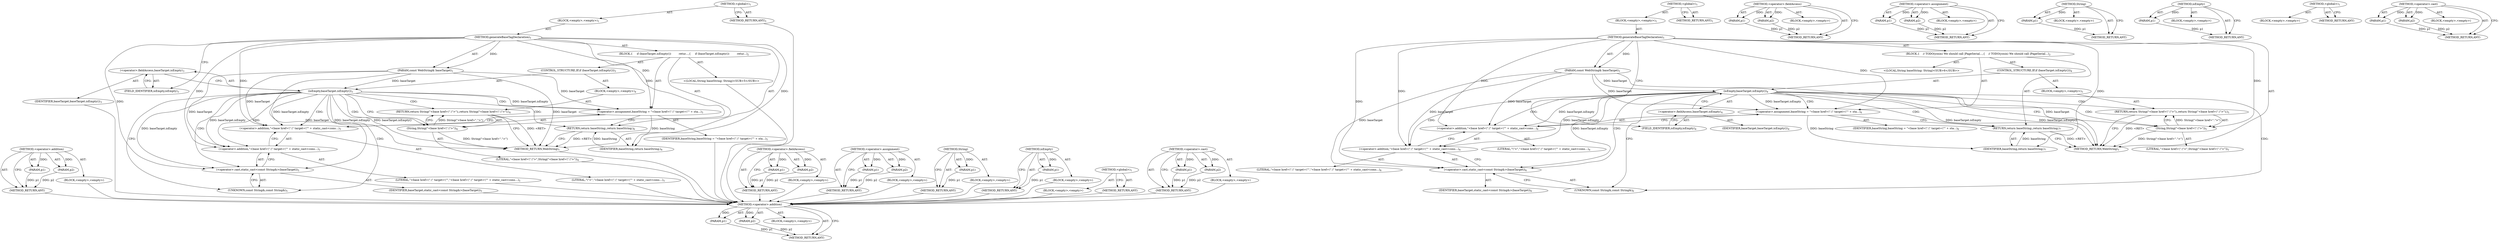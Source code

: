 digraph "&lt;operator&gt;.cast" {
vulnerable_75 [label=<(METHOD,&lt;operator&gt;.addition)>];
vulnerable_76 [label=<(PARAM,p1)>];
vulnerable_77 [label=<(PARAM,p2)>];
vulnerable_78 [label=<(BLOCK,&lt;empty&gt;,&lt;empty&gt;)>];
vulnerable_79 [label=<(METHOD_RETURN,ANY)>];
vulnerable_6 [label=<(METHOD,&lt;global&gt;)<SUB>1</SUB>>];
vulnerable_7 [label=<(BLOCK,&lt;empty&gt;,&lt;empty&gt;)<SUB>1</SUB>>];
vulnerable_8 [label=<(METHOD,generateBaseTagDeclaration)<SUB>1</SUB>>];
vulnerable_9 [label=<(PARAM,const WebString&amp; baseTarget)<SUB>1</SUB>>];
vulnerable_10 [label=<(BLOCK,{
     if (baseTarget.isEmpty())
         retur...,{
     if (baseTarget.isEmpty())
         retur...)<SUB>2</SUB>>];
vulnerable_11 [label=<(CONTROL_STRUCTURE,IF,if (baseTarget.isEmpty()))<SUB>3</SUB>>];
vulnerable_12 [label=<(isEmpty,baseTarget.isEmpty())<SUB>3</SUB>>];
vulnerable_13 [label=<(&lt;operator&gt;.fieldAccess,baseTarget.isEmpty)<SUB>3</SUB>>];
vulnerable_14 [label=<(IDENTIFIER,baseTarget,baseTarget.isEmpty())<SUB>3</SUB>>];
vulnerable_15 [label=<(FIELD_IDENTIFIER,isEmpty,isEmpty)<SUB>3</SUB>>];
vulnerable_16 [label=<(BLOCK,&lt;empty&gt;,&lt;empty&gt;)<SUB>4</SUB>>];
vulnerable_17 [label=<(RETURN,return String(&quot;&lt;base href=\&quot;.\&quot;&gt;&quot;);,return String(&quot;&lt;base href=\&quot;.\&quot;&gt;&quot;);)<SUB>4</SUB>>];
vulnerable_18 [label=<(String,String(&quot;&lt;base href=\&quot;.\&quot;&gt;&quot;))<SUB>4</SUB>>];
vulnerable_19 [label=<(LITERAL,&quot;&lt;base href=\&quot;.\&quot;&gt;&quot;,String(&quot;&lt;base href=\&quot;.\&quot;&gt;&quot;))<SUB>4</SUB>>];
vulnerable_20 [label="<(LOCAL,String baseString: String)<SUB>5</SUB>>"];
vulnerable_21 [label=<(&lt;operator&gt;.assignment,baseString = &quot;&lt;base href=\&quot;.\&quot; target=\&quot;&quot; + sta...)<SUB>5</SUB>>];
vulnerable_22 [label=<(IDENTIFIER,baseString,baseString = &quot;&lt;base href=\&quot;.\&quot; target=\&quot;&quot; + sta...)<SUB>5</SUB>>];
vulnerable_23 [label=<(&lt;operator&gt;.addition,&quot;&lt;base href=\&quot;.\&quot; target=\&quot;&quot; + static_cast&lt;cons...)<SUB>5</SUB>>];
vulnerable_24 [label=<(&lt;operator&gt;.addition,&quot;&lt;base href=\&quot;.\&quot; target=\&quot;&quot; + static_cast&lt;cons...)<SUB>5</SUB>>];
vulnerable_25 [label=<(LITERAL,&quot;&lt;base href=\&quot;.\&quot; target=\&quot;&quot;,&quot;&lt;base href=\&quot;.\&quot; target=\&quot;&quot; + static_cast&lt;cons...)<SUB>5</SUB>>];
vulnerable_26 [label=<(&lt;operator&gt;.cast,static_cast&lt;const String&amp;&gt;(baseTarget))<SUB>5</SUB>>];
vulnerable_27 [label=<(UNKNOWN,const String&amp;,const String&amp;)<SUB>5</SUB>>];
vulnerable_28 [label=<(IDENTIFIER,baseTarget,static_cast&lt;const String&amp;&gt;(baseTarget))<SUB>5</SUB>>];
vulnerable_29 [label=<(LITERAL,&quot;\&quot;&gt;&quot;,&quot;&lt;base href=\&quot;.\&quot; target=\&quot;&quot; + static_cast&lt;cons...)<SUB>5</SUB>>];
vulnerable_30 [label=<(RETURN,return baseString;,return baseString;)<SUB>6</SUB>>];
vulnerable_31 [label=<(IDENTIFIER,baseString,return baseString;)<SUB>6</SUB>>];
vulnerable_32 [label=<(METHOD_RETURN,WebString)<SUB>1</SUB>>];
vulnerable_34 [label=<(METHOD_RETURN,ANY)<SUB>1</SUB>>];
vulnerable_61 [label=<(METHOD,&lt;operator&gt;.fieldAccess)>];
vulnerable_62 [label=<(PARAM,p1)>];
vulnerable_63 [label=<(PARAM,p2)>];
vulnerable_64 [label=<(BLOCK,&lt;empty&gt;,&lt;empty&gt;)>];
vulnerable_65 [label=<(METHOD_RETURN,ANY)>];
vulnerable_70 [label=<(METHOD,&lt;operator&gt;.assignment)>];
vulnerable_71 [label=<(PARAM,p1)>];
vulnerable_72 [label=<(PARAM,p2)>];
vulnerable_73 [label=<(BLOCK,&lt;empty&gt;,&lt;empty&gt;)>];
vulnerable_74 [label=<(METHOD_RETURN,ANY)>];
vulnerable_66 [label=<(METHOD,String)>];
vulnerable_67 [label=<(PARAM,p1)>];
vulnerable_68 [label=<(BLOCK,&lt;empty&gt;,&lt;empty&gt;)>];
vulnerable_69 [label=<(METHOD_RETURN,ANY)>];
vulnerable_57 [label=<(METHOD,isEmpty)>];
vulnerable_58 [label=<(PARAM,p1)>];
vulnerable_59 [label=<(BLOCK,&lt;empty&gt;,&lt;empty&gt;)>];
vulnerable_60 [label=<(METHOD_RETURN,ANY)>];
vulnerable_51 [label=<(METHOD,&lt;global&gt;)<SUB>1</SUB>>];
vulnerable_52 [label=<(BLOCK,&lt;empty&gt;,&lt;empty&gt;)>];
vulnerable_53 [label=<(METHOD_RETURN,ANY)>];
vulnerable_80 [label=<(METHOD,&lt;operator&gt;.cast)>];
vulnerable_81 [label=<(PARAM,p1)>];
vulnerable_82 [label=<(PARAM,p2)>];
vulnerable_83 [label=<(BLOCK,&lt;empty&gt;,&lt;empty&gt;)>];
vulnerable_84 [label=<(METHOD_RETURN,ANY)>];
fixed_75 [label=<(METHOD,&lt;operator&gt;.addition)>];
fixed_76 [label=<(PARAM,p1)>];
fixed_77 [label=<(PARAM,p2)>];
fixed_78 [label=<(BLOCK,&lt;empty&gt;,&lt;empty&gt;)>];
fixed_79 [label=<(METHOD_RETURN,ANY)>];
fixed_6 [label=<(METHOD,&lt;global&gt;)<SUB>1</SUB>>];
fixed_7 [label=<(BLOCK,&lt;empty&gt;,&lt;empty&gt;)<SUB>1</SUB>>];
fixed_8 [label=<(METHOD,generateBaseTagDeclaration)<SUB>1</SUB>>];
fixed_9 [label=<(PARAM,const WebString&amp; baseTarget)<SUB>1</SUB>>];
fixed_10 [label=<(BLOCK,{
    // TODO(yosin) We should call |PageSerial...,{
    // TODO(yosin) We should call |PageSerial...)<SUB>2</SUB>>];
fixed_11 [label=<(CONTROL_STRUCTURE,IF,if (baseTarget.isEmpty()))<SUB>4</SUB>>];
fixed_12 [label=<(isEmpty,baseTarget.isEmpty())<SUB>4</SUB>>];
fixed_13 [label=<(&lt;operator&gt;.fieldAccess,baseTarget.isEmpty)<SUB>4</SUB>>];
fixed_14 [label=<(IDENTIFIER,baseTarget,baseTarget.isEmpty())<SUB>4</SUB>>];
fixed_15 [label=<(FIELD_IDENTIFIER,isEmpty,isEmpty)<SUB>4</SUB>>];
fixed_16 [label=<(BLOCK,&lt;empty&gt;,&lt;empty&gt;)<SUB>5</SUB>>];
fixed_17 [label=<(RETURN,return String(&quot;&lt;base href=\&quot;.\&quot;&gt;&quot;);,return String(&quot;&lt;base href=\&quot;.\&quot;&gt;&quot;);)<SUB>5</SUB>>];
fixed_18 [label=<(String,String(&quot;&lt;base href=\&quot;.\&quot;&gt;&quot;))<SUB>5</SUB>>];
fixed_19 [label=<(LITERAL,&quot;&lt;base href=\&quot;.\&quot;&gt;&quot;,String(&quot;&lt;base href=\&quot;.\&quot;&gt;&quot;))<SUB>5</SUB>>];
fixed_20 [label="<(LOCAL,String baseString: String)<SUB>6</SUB>>"];
fixed_21 [label=<(&lt;operator&gt;.assignment,baseString = &quot;&lt;base href=\&quot;.\&quot; target=\&quot;&quot; + sta...)<SUB>6</SUB>>];
fixed_22 [label=<(IDENTIFIER,baseString,baseString = &quot;&lt;base href=\&quot;.\&quot; target=\&quot;&quot; + sta...)<SUB>6</SUB>>];
fixed_23 [label=<(&lt;operator&gt;.addition,&quot;&lt;base href=\&quot;.\&quot; target=\&quot;&quot; + static_cast&lt;cons...)<SUB>6</SUB>>];
fixed_24 [label=<(&lt;operator&gt;.addition,&quot;&lt;base href=\&quot;.\&quot; target=\&quot;&quot; + static_cast&lt;cons...)<SUB>6</SUB>>];
fixed_25 [label=<(LITERAL,&quot;&lt;base href=\&quot;.\&quot; target=\&quot;&quot;,&quot;&lt;base href=\&quot;.\&quot; target=\&quot;&quot; + static_cast&lt;cons...)<SUB>6</SUB>>];
fixed_26 [label=<(&lt;operator&gt;.cast,static_cast&lt;const String&amp;&gt;(baseTarget))<SUB>6</SUB>>];
fixed_27 [label=<(UNKNOWN,const String&amp;,const String&amp;)<SUB>6</SUB>>];
fixed_28 [label=<(IDENTIFIER,baseTarget,static_cast&lt;const String&amp;&gt;(baseTarget))<SUB>6</SUB>>];
fixed_29 [label=<(LITERAL,&quot;\&quot;&gt;&quot;,&quot;&lt;base href=\&quot;.\&quot; target=\&quot;&quot; + static_cast&lt;cons...)<SUB>6</SUB>>];
fixed_30 [label=<(RETURN,return baseString;,return baseString;)<SUB>7</SUB>>];
fixed_31 [label=<(IDENTIFIER,baseString,return baseString;)<SUB>7</SUB>>];
fixed_32 [label=<(METHOD_RETURN,WebString)<SUB>1</SUB>>];
fixed_34 [label=<(METHOD_RETURN,ANY)<SUB>1</SUB>>];
fixed_61 [label=<(METHOD,&lt;operator&gt;.fieldAccess)>];
fixed_62 [label=<(PARAM,p1)>];
fixed_63 [label=<(PARAM,p2)>];
fixed_64 [label=<(BLOCK,&lt;empty&gt;,&lt;empty&gt;)>];
fixed_65 [label=<(METHOD_RETURN,ANY)>];
fixed_70 [label=<(METHOD,&lt;operator&gt;.assignment)>];
fixed_71 [label=<(PARAM,p1)>];
fixed_72 [label=<(PARAM,p2)>];
fixed_73 [label=<(BLOCK,&lt;empty&gt;,&lt;empty&gt;)>];
fixed_74 [label=<(METHOD_RETURN,ANY)>];
fixed_66 [label=<(METHOD,String)>];
fixed_67 [label=<(PARAM,p1)>];
fixed_68 [label=<(BLOCK,&lt;empty&gt;,&lt;empty&gt;)>];
fixed_69 [label=<(METHOD_RETURN,ANY)>];
fixed_57 [label=<(METHOD,isEmpty)>];
fixed_58 [label=<(PARAM,p1)>];
fixed_59 [label=<(BLOCK,&lt;empty&gt;,&lt;empty&gt;)>];
fixed_60 [label=<(METHOD_RETURN,ANY)>];
fixed_51 [label=<(METHOD,&lt;global&gt;)<SUB>1</SUB>>];
fixed_52 [label=<(BLOCK,&lt;empty&gt;,&lt;empty&gt;)>];
fixed_53 [label=<(METHOD_RETURN,ANY)>];
fixed_80 [label=<(METHOD,&lt;operator&gt;.cast)>];
fixed_81 [label=<(PARAM,p1)>];
fixed_82 [label=<(PARAM,p2)>];
fixed_83 [label=<(BLOCK,&lt;empty&gt;,&lt;empty&gt;)>];
fixed_84 [label=<(METHOD_RETURN,ANY)>];
vulnerable_75 -> vulnerable_76  [key=0, label="AST: "];
vulnerable_75 -> vulnerable_76  [key=1, label="DDG: "];
vulnerable_75 -> vulnerable_78  [key=0, label="AST: "];
vulnerable_75 -> vulnerable_77  [key=0, label="AST: "];
vulnerable_75 -> vulnerable_77  [key=1, label="DDG: "];
vulnerable_75 -> vulnerable_79  [key=0, label="AST: "];
vulnerable_75 -> vulnerable_79  [key=1, label="CFG: "];
vulnerable_76 -> vulnerable_79  [key=0, label="DDG: p1"];
vulnerable_77 -> vulnerable_79  [key=0, label="DDG: p2"];
vulnerable_78 -> fixed_75  [key=0];
vulnerable_79 -> fixed_75  [key=0];
vulnerable_6 -> vulnerable_7  [key=0, label="AST: "];
vulnerable_6 -> vulnerable_34  [key=0, label="AST: "];
vulnerable_6 -> vulnerable_34  [key=1, label="CFG: "];
vulnerable_7 -> vulnerable_8  [key=0, label="AST: "];
vulnerable_8 -> vulnerable_9  [key=0, label="AST: "];
vulnerable_8 -> vulnerable_9  [key=1, label="DDG: "];
vulnerable_8 -> vulnerable_10  [key=0, label="AST: "];
vulnerable_8 -> vulnerable_32  [key=0, label="AST: "];
vulnerable_8 -> vulnerable_15  [key=0, label="CFG: "];
vulnerable_8 -> vulnerable_21  [key=0, label="DDG: "];
vulnerable_8 -> vulnerable_31  [key=0, label="DDG: "];
vulnerable_8 -> vulnerable_23  [key=0, label="DDG: "];
vulnerable_8 -> vulnerable_24  [key=0, label="DDG: "];
vulnerable_8 -> vulnerable_18  [key=0, label="DDG: "];
vulnerable_8 -> vulnerable_26  [key=0, label="DDG: "];
vulnerable_9 -> vulnerable_32  [key=0, label="DDG: baseTarget"];
vulnerable_9 -> vulnerable_21  [key=0, label="DDG: baseTarget"];
vulnerable_9 -> vulnerable_12  [key=0, label="DDG: baseTarget"];
vulnerable_9 -> vulnerable_23  [key=0, label="DDG: baseTarget"];
vulnerable_9 -> vulnerable_24  [key=0, label="DDG: baseTarget"];
vulnerable_9 -> vulnerable_26  [key=0, label="DDG: baseTarget"];
vulnerable_10 -> vulnerable_11  [key=0, label="AST: "];
vulnerable_10 -> vulnerable_20  [key=0, label="AST: "];
vulnerable_10 -> vulnerable_21  [key=0, label="AST: "];
vulnerable_10 -> vulnerable_30  [key=0, label="AST: "];
vulnerable_11 -> vulnerable_12  [key=0, label="AST: "];
vulnerable_11 -> vulnerable_16  [key=0, label="AST: "];
vulnerable_12 -> vulnerable_13  [key=0, label="AST: "];
vulnerable_12 -> vulnerable_18  [key=0, label="CFG: "];
vulnerable_12 -> vulnerable_18  [key=1, label="CDG: "];
vulnerable_12 -> vulnerable_27  [key=0, label="CFG: "];
vulnerable_12 -> vulnerable_27  [key=1, label="CDG: "];
vulnerable_12 -> vulnerable_32  [key=0, label="DDG: baseTarget.isEmpty"];
vulnerable_12 -> vulnerable_32  [key=1, label="DDG: baseTarget.isEmpty()"];
vulnerable_12 -> vulnerable_21  [key=0, label="DDG: baseTarget.isEmpty"];
vulnerable_12 -> vulnerable_21  [key=1, label="CDG: "];
vulnerable_12 -> vulnerable_23  [key=0, label="DDG: baseTarget.isEmpty"];
vulnerable_12 -> vulnerable_23  [key=1, label="CDG: "];
vulnerable_12 -> vulnerable_24  [key=0, label="DDG: baseTarget.isEmpty"];
vulnerable_12 -> vulnerable_24  [key=1, label="CDG: "];
vulnerable_12 -> vulnerable_26  [key=0, label="DDG: baseTarget.isEmpty"];
vulnerable_12 -> vulnerable_26  [key=1, label="CDG: "];
vulnerable_12 -> vulnerable_17  [key=0, label="CDG: "];
vulnerable_12 -> vulnerable_30  [key=0, label="CDG: "];
vulnerable_13 -> vulnerable_14  [key=0, label="AST: "];
vulnerable_13 -> vulnerable_15  [key=0, label="AST: "];
vulnerable_13 -> vulnerable_12  [key=0, label="CFG: "];
vulnerable_14 -> fixed_75  [key=0];
vulnerable_15 -> vulnerable_13  [key=0, label="CFG: "];
vulnerable_16 -> vulnerable_17  [key=0, label="AST: "];
vulnerable_17 -> vulnerable_18  [key=0, label="AST: "];
vulnerable_17 -> vulnerable_32  [key=0, label="CFG: "];
vulnerable_17 -> vulnerable_32  [key=1, label="DDG: &lt;RET&gt;"];
vulnerable_18 -> vulnerable_19  [key=0, label="AST: "];
vulnerable_18 -> vulnerable_17  [key=0, label="CFG: "];
vulnerable_18 -> vulnerable_17  [key=1, label="DDG: String(&quot;&lt;base href=\&quot;.\&quot;&gt;&quot;)"];
vulnerable_18 -> vulnerable_32  [key=0, label="DDG: String(&quot;&lt;base href=\&quot;.\&quot;&gt;&quot;)"];
vulnerable_19 -> fixed_75  [key=0];
vulnerable_20 -> fixed_75  [key=0];
vulnerable_21 -> vulnerable_22  [key=0, label="AST: "];
vulnerable_21 -> vulnerable_23  [key=0, label="AST: "];
vulnerable_21 -> vulnerable_30  [key=0, label="CFG: "];
vulnerable_21 -> vulnerable_31  [key=0, label="DDG: baseString"];
vulnerable_22 -> fixed_75  [key=0];
vulnerable_23 -> vulnerable_24  [key=0, label="AST: "];
vulnerable_23 -> vulnerable_29  [key=0, label="AST: "];
vulnerable_23 -> vulnerable_21  [key=0, label="CFG: "];
vulnerable_24 -> vulnerable_25  [key=0, label="AST: "];
vulnerable_24 -> vulnerable_26  [key=0, label="AST: "];
vulnerable_24 -> vulnerable_23  [key=0, label="CFG: "];
vulnerable_25 -> fixed_75  [key=0];
vulnerable_26 -> vulnerable_27  [key=0, label="AST: "];
vulnerable_26 -> vulnerable_28  [key=0, label="AST: "];
vulnerable_26 -> vulnerable_24  [key=0, label="CFG: "];
vulnerable_27 -> vulnerable_26  [key=0, label="CFG: "];
vulnerable_28 -> fixed_75  [key=0];
vulnerable_29 -> fixed_75  [key=0];
vulnerable_30 -> vulnerable_31  [key=0, label="AST: "];
vulnerable_30 -> vulnerable_32  [key=0, label="CFG: "];
vulnerable_30 -> vulnerable_32  [key=1, label="DDG: &lt;RET&gt;"];
vulnerable_31 -> vulnerable_30  [key=0, label="DDG: baseString"];
vulnerable_32 -> fixed_75  [key=0];
vulnerable_34 -> fixed_75  [key=0];
vulnerable_61 -> vulnerable_62  [key=0, label="AST: "];
vulnerable_61 -> vulnerable_62  [key=1, label="DDG: "];
vulnerable_61 -> vulnerable_64  [key=0, label="AST: "];
vulnerable_61 -> vulnerable_63  [key=0, label="AST: "];
vulnerable_61 -> vulnerable_63  [key=1, label="DDG: "];
vulnerable_61 -> vulnerable_65  [key=0, label="AST: "];
vulnerable_61 -> vulnerable_65  [key=1, label="CFG: "];
vulnerable_62 -> vulnerable_65  [key=0, label="DDG: p1"];
vulnerable_63 -> vulnerable_65  [key=0, label="DDG: p2"];
vulnerable_64 -> fixed_75  [key=0];
vulnerable_65 -> fixed_75  [key=0];
vulnerable_70 -> vulnerable_71  [key=0, label="AST: "];
vulnerable_70 -> vulnerable_71  [key=1, label="DDG: "];
vulnerable_70 -> vulnerable_73  [key=0, label="AST: "];
vulnerable_70 -> vulnerable_72  [key=0, label="AST: "];
vulnerable_70 -> vulnerable_72  [key=1, label="DDG: "];
vulnerable_70 -> vulnerable_74  [key=0, label="AST: "];
vulnerable_70 -> vulnerable_74  [key=1, label="CFG: "];
vulnerable_71 -> vulnerable_74  [key=0, label="DDG: p1"];
vulnerable_72 -> vulnerable_74  [key=0, label="DDG: p2"];
vulnerable_73 -> fixed_75  [key=0];
vulnerable_74 -> fixed_75  [key=0];
vulnerable_66 -> vulnerable_67  [key=0, label="AST: "];
vulnerable_66 -> vulnerable_67  [key=1, label="DDG: "];
vulnerable_66 -> vulnerable_68  [key=0, label="AST: "];
vulnerable_66 -> vulnerable_69  [key=0, label="AST: "];
vulnerable_66 -> vulnerable_69  [key=1, label="CFG: "];
vulnerable_67 -> vulnerable_69  [key=0, label="DDG: p1"];
vulnerable_68 -> fixed_75  [key=0];
vulnerable_69 -> fixed_75  [key=0];
vulnerable_57 -> vulnerable_58  [key=0, label="AST: "];
vulnerable_57 -> vulnerable_58  [key=1, label="DDG: "];
vulnerable_57 -> vulnerable_59  [key=0, label="AST: "];
vulnerable_57 -> vulnerable_60  [key=0, label="AST: "];
vulnerable_57 -> vulnerable_60  [key=1, label="CFG: "];
vulnerable_58 -> vulnerable_60  [key=0, label="DDG: p1"];
vulnerable_59 -> fixed_75  [key=0];
vulnerable_60 -> fixed_75  [key=0];
vulnerable_51 -> vulnerable_52  [key=0, label="AST: "];
vulnerable_51 -> vulnerable_53  [key=0, label="AST: "];
vulnerable_51 -> vulnerable_53  [key=1, label="CFG: "];
vulnerable_52 -> fixed_75  [key=0];
vulnerable_53 -> fixed_75  [key=0];
vulnerable_80 -> vulnerable_81  [key=0, label="AST: "];
vulnerable_80 -> vulnerable_81  [key=1, label="DDG: "];
vulnerable_80 -> vulnerable_83  [key=0, label="AST: "];
vulnerable_80 -> vulnerable_82  [key=0, label="AST: "];
vulnerable_80 -> vulnerable_82  [key=1, label="DDG: "];
vulnerable_80 -> vulnerable_84  [key=0, label="AST: "];
vulnerable_80 -> vulnerable_84  [key=1, label="CFG: "];
vulnerable_81 -> vulnerable_84  [key=0, label="DDG: p1"];
vulnerable_82 -> vulnerable_84  [key=0, label="DDG: p2"];
vulnerable_83 -> fixed_75  [key=0];
vulnerable_84 -> fixed_75  [key=0];
fixed_75 -> fixed_76  [key=0, label="AST: "];
fixed_75 -> fixed_76  [key=1, label="DDG: "];
fixed_75 -> fixed_78  [key=0, label="AST: "];
fixed_75 -> fixed_77  [key=0, label="AST: "];
fixed_75 -> fixed_77  [key=1, label="DDG: "];
fixed_75 -> fixed_79  [key=0, label="AST: "];
fixed_75 -> fixed_79  [key=1, label="CFG: "];
fixed_76 -> fixed_79  [key=0, label="DDG: p1"];
fixed_77 -> fixed_79  [key=0, label="DDG: p2"];
fixed_6 -> fixed_7  [key=0, label="AST: "];
fixed_6 -> fixed_34  [key=0, label="AST: "];
fixed_6 -> fixed_34  [key=1, label="CFG: "];
fixed_7 -> fixed_8  [key=0, label="AST: "];
fixed_8 -> fixed_9  [key=0, label="AST: "];
fixed_8 -> fixed_9  [key=1, label="DDG: "];
fixed_8 -> fixed_10  [key=0, label="AST: "];
fixed_8 -> fixed_32  [key=0, label="AST: "];
fixed_8 -> fixed_15  [key=0, label="CFG: "];
fixed_8 -> fixed_21  [key=0, label="DDG: "];
fixed_8 -> fixed_31  [key=0, label="DDG: "];
fixed_8 -> fixed_23  [key=0, label="DDG: "];
fixed_8 -> fixed_24  [key=0, label="DDG: "];
fixed_8 -> fixed_18  [key=0, label="DDG: "];
fixed_8 -> fixed_26  [key=0, label="DDG: "];
fixed_9 -> fixed_32  [key=0, label="DDG: baseTarget"];
fixed_9 -> fixed_21  [key=0, label="DDG: baseTarget"];
fixed_9 -> fixed_12  [key=0, label="DDG: baseTarget"];
fixed_9 -> fixed_23  [key=0, label="DDG: baseTarget"];
fixed_9 -> fixed_24  [key=0, label="DDG: baseTarget"];
fixed_9 -> fixed_26  [key=0, label="DDG: baseTarget"];
fixed_10 -> fixed_11  [key=0, label="AST: "];
fixed_10 -> fixed_20  [key=0, label="AST: "];
fixed_10 -> fixed_21  [key=0, label="AST: "];
fixed_10 -> fixed_30  [key=0, label="AST: "];
fixed_11 -> fixed_12  [key=0, label="AST: "];
fixed_11 -> fixed_16  [key=0, label="AST: "];
fixed_12 -> fixed_13  [key=0, label="AST: "];
fixed_12 -> fixed_18  [key=0, label="CFG: "];
fixed_12 -> fixed_18  [key=1, label="CDG: "];
fixed_12 -> fixed_27  [key=0, label="CFG: "];
fixed_12 -> fixed_27  [key=1, label="CDG: "];
fixed_12 -> fixed_32  [key=0, label="DDG: baseTarget.isEmpty"];
fixed_12 -> fixed_32  [key=1, label="DDG: baseTarget.isEmpty()"];
fixed_12 -> fixed_21  [key=0, label="DDG: baseTarget.isEmpty"];
fixed_12 -> fixed_21  [key=1, label="CDG: "];
fixed_12 -> fixed_23  [key=0, label="DDG: baseTarget.isEmpty"];
fixed_12 -> fixed_23  [key=1, label="CDG: "];
fixed_12 -> fixed_24  [key=0, label="DDG: baseTarget.isEmpty"];
fixed_12 -> fixed_24  [key=1, label="CDG: "];
fixed_12 -> fixed_26  [key=0, label="DDG: baseTarget.isEmpty"];
fixed_12 -> fixed_26  [key=1, label="CDG: "];
fixed_12 -> fixed_17  [key=0, label="CDG: "];
fixed_12 -> fixed_30  [key=0, label="CDG: "];
fixed_13 -> fixed_14  [key=0, label="AST: "];
fixed_13 -> fixed_15  [key=0, label="AST: "];
fixed_13 -> fixed_12  [key=0, label="CFG: "];
fixed_15 -> fixed_13  [key=0, label="CFG: "];
fixed_16 -> fixed_17  [key=0, label="AST: "];
fixed_17 -> fixed_18  [key=0, label="AST: "];
fixed_17 -> fixed_32  [key=0, label="CFG: "];
fixed_17 -> fixed_32  [key=1, label="DDG: &lt;RET&gt;"];
fixed_18 -> fixed_19  [key=0, label="AST: "];
fixed_18 -> fixed_17  [key=0, label="CFG: "];
fixed_18 -> fixed_17  [key=1, label="DDG: String(&quot;&lt;base href=\&quot;.\&quot;&gt;&quot;)"];
fixed_18 -> fixed_32  [key=0, label="DDG: String(&quot;&lt;base href=\&quot;.\&quot;&gt;&quot;)"];
fixed_21 -> fixed_22  [key=0, label="AST: "];
fixed_21 -> fixed_23  [key=0, label="AST: "];
fixed_21 -> fixed_30  [key=0, label="CFG: "];
fixed_21 -> fixed_31  [key=0, label="DDG: baseString"];
fixed_23 -> fixed_24  [key=0, label="AST: "];
fixed_23 -> fixed_29  [key=0, label="AST: "];
fixed_23 -> fixed_21  [key=0, label="CFG: "];
fixed_24 -> fixed_25  [key=0, label="AST: "];
fixed_24 -> fixed_26  [key=0, label="AST: "];
fixed_24 -> fixed_23  [key=0, label="CFG: "];
fixed_26 -> fixed_27  [key=0, label="AST: "];
fixed_26 -> fixed_28  [key=0, label="AST: "];
fixed_26 -> fixed_24  [key=0, label="CFG: "];
fixed_27 -> fixed_26  [key=0, label="CFG: "];
fixed_30 -> fixed_31  [key=0, label="AST: "];
fixed_30 -> fixed_32  [key=0, label="CFG: "];
fixed_30 -> fixed_32  [key=1, label="DDG: &lt;RET&gt;"];
fixed_31 -> fixed_30  [key=0, label="DDG: baseString"];
fixed_61 -> fixed_62  [key=0, label="AST: "];
fixed_61 -> fixed_62  [key=1, label="DDG: "];
fixed_61 -> fixed_64  [key=0, label="AST: "];
fixed_61 -> fixed_63  [key=0, label="AST: "];
fixed_61 -> fixed_63  [key=1, label="DDG: "];
fixed_61 -> fixed_65  [key=0, label="AST: "];
fixed_61 -> fixed_65  [key=1, label="CFG: "];
fixed_62 -> fixed_65  [key=0, label="DDG: p1"];
fixed_63 -> fixed_65  [key=0, label="DDG: p2"];
fixed_70 -> fixed_71  [key=0, label="AST: "];
fixed_70 -> fixed_71  [key=1, label="DDG: "];
fixed_70 -> fixed_73  [key=0, label="AST: "];
fixed_70 -> fixed_72  [key=0, label="AST: "];
fixed_70 -> fixed_72  [key=1, label="DDG: "];
fixed_70 -> fixed_74  [key=0, label="AST: "];
fixed_70 -> fixed_74  [key=1, label="CFG: "];
fixed_71 -> fixed_74  [key=0, label="DDG: p1"];
fixed_72 -> fixed_74  [key=0, label="DDG: p2"];
fixed_66 -> fixed_67  [key=0, label="AST: "];
fixed_66 -> fixed_67  [key=1, label="DDG: "];
fixed_66 -> fixed_68  [key=0, label="AST: "];
fixed_66 -> fixed_69  [key=0, label="AST: "];
fixed_66 -> fixed_69  [key=1, label="CFG: "];
fixed_67 -> fixed_69  [key=0, label="DDG: p1"];
fixed_57 -> fixed_58  [key=0, label="AST: "];
fixed_57 -> fixed_58  [key=1, label="DDG: "];
fixed_57 -> fixed_59  [key=0, label="AST: "];
fixed_57 -> fixed_60  [key=0, label="AST: "];
fixed_57 -> fixed_60  [key=1, label="CFG: "];
fixed_58 -> fixed_60  [key=0, label="DDG: p1"];
fixed_51 -> fixed_52  [key=0, label="AST: "];
fixed_51 -> fixed_53  [key=0, label="AST: "];
fixed_51 -> fixed_53  [key=1, label="CFG: "];
fixed_80 -> fixed_81  [key=0, label="AST: "];
fixed_80 -> fixed_81  [key=1, label="DDG: "];
fixed_80 -> fixed_83  [key=0, label="AST: "];
fixed_80 -> fixed_82  [key=0, label="AST: "];
fixed_80 -> fixed_82  [key=1, label="DDG: "];
fixed_80 -> fixed_84  [key=0, label="AST: "];
fixed_80 -> fixed_84  [key=1, label="CFG: "];
fixed_81 -> fixed_84  [key=0, label="DDG: p1"];
fixed_82 -> fixed_84  [key=0, label="DDG: p2"];
}
